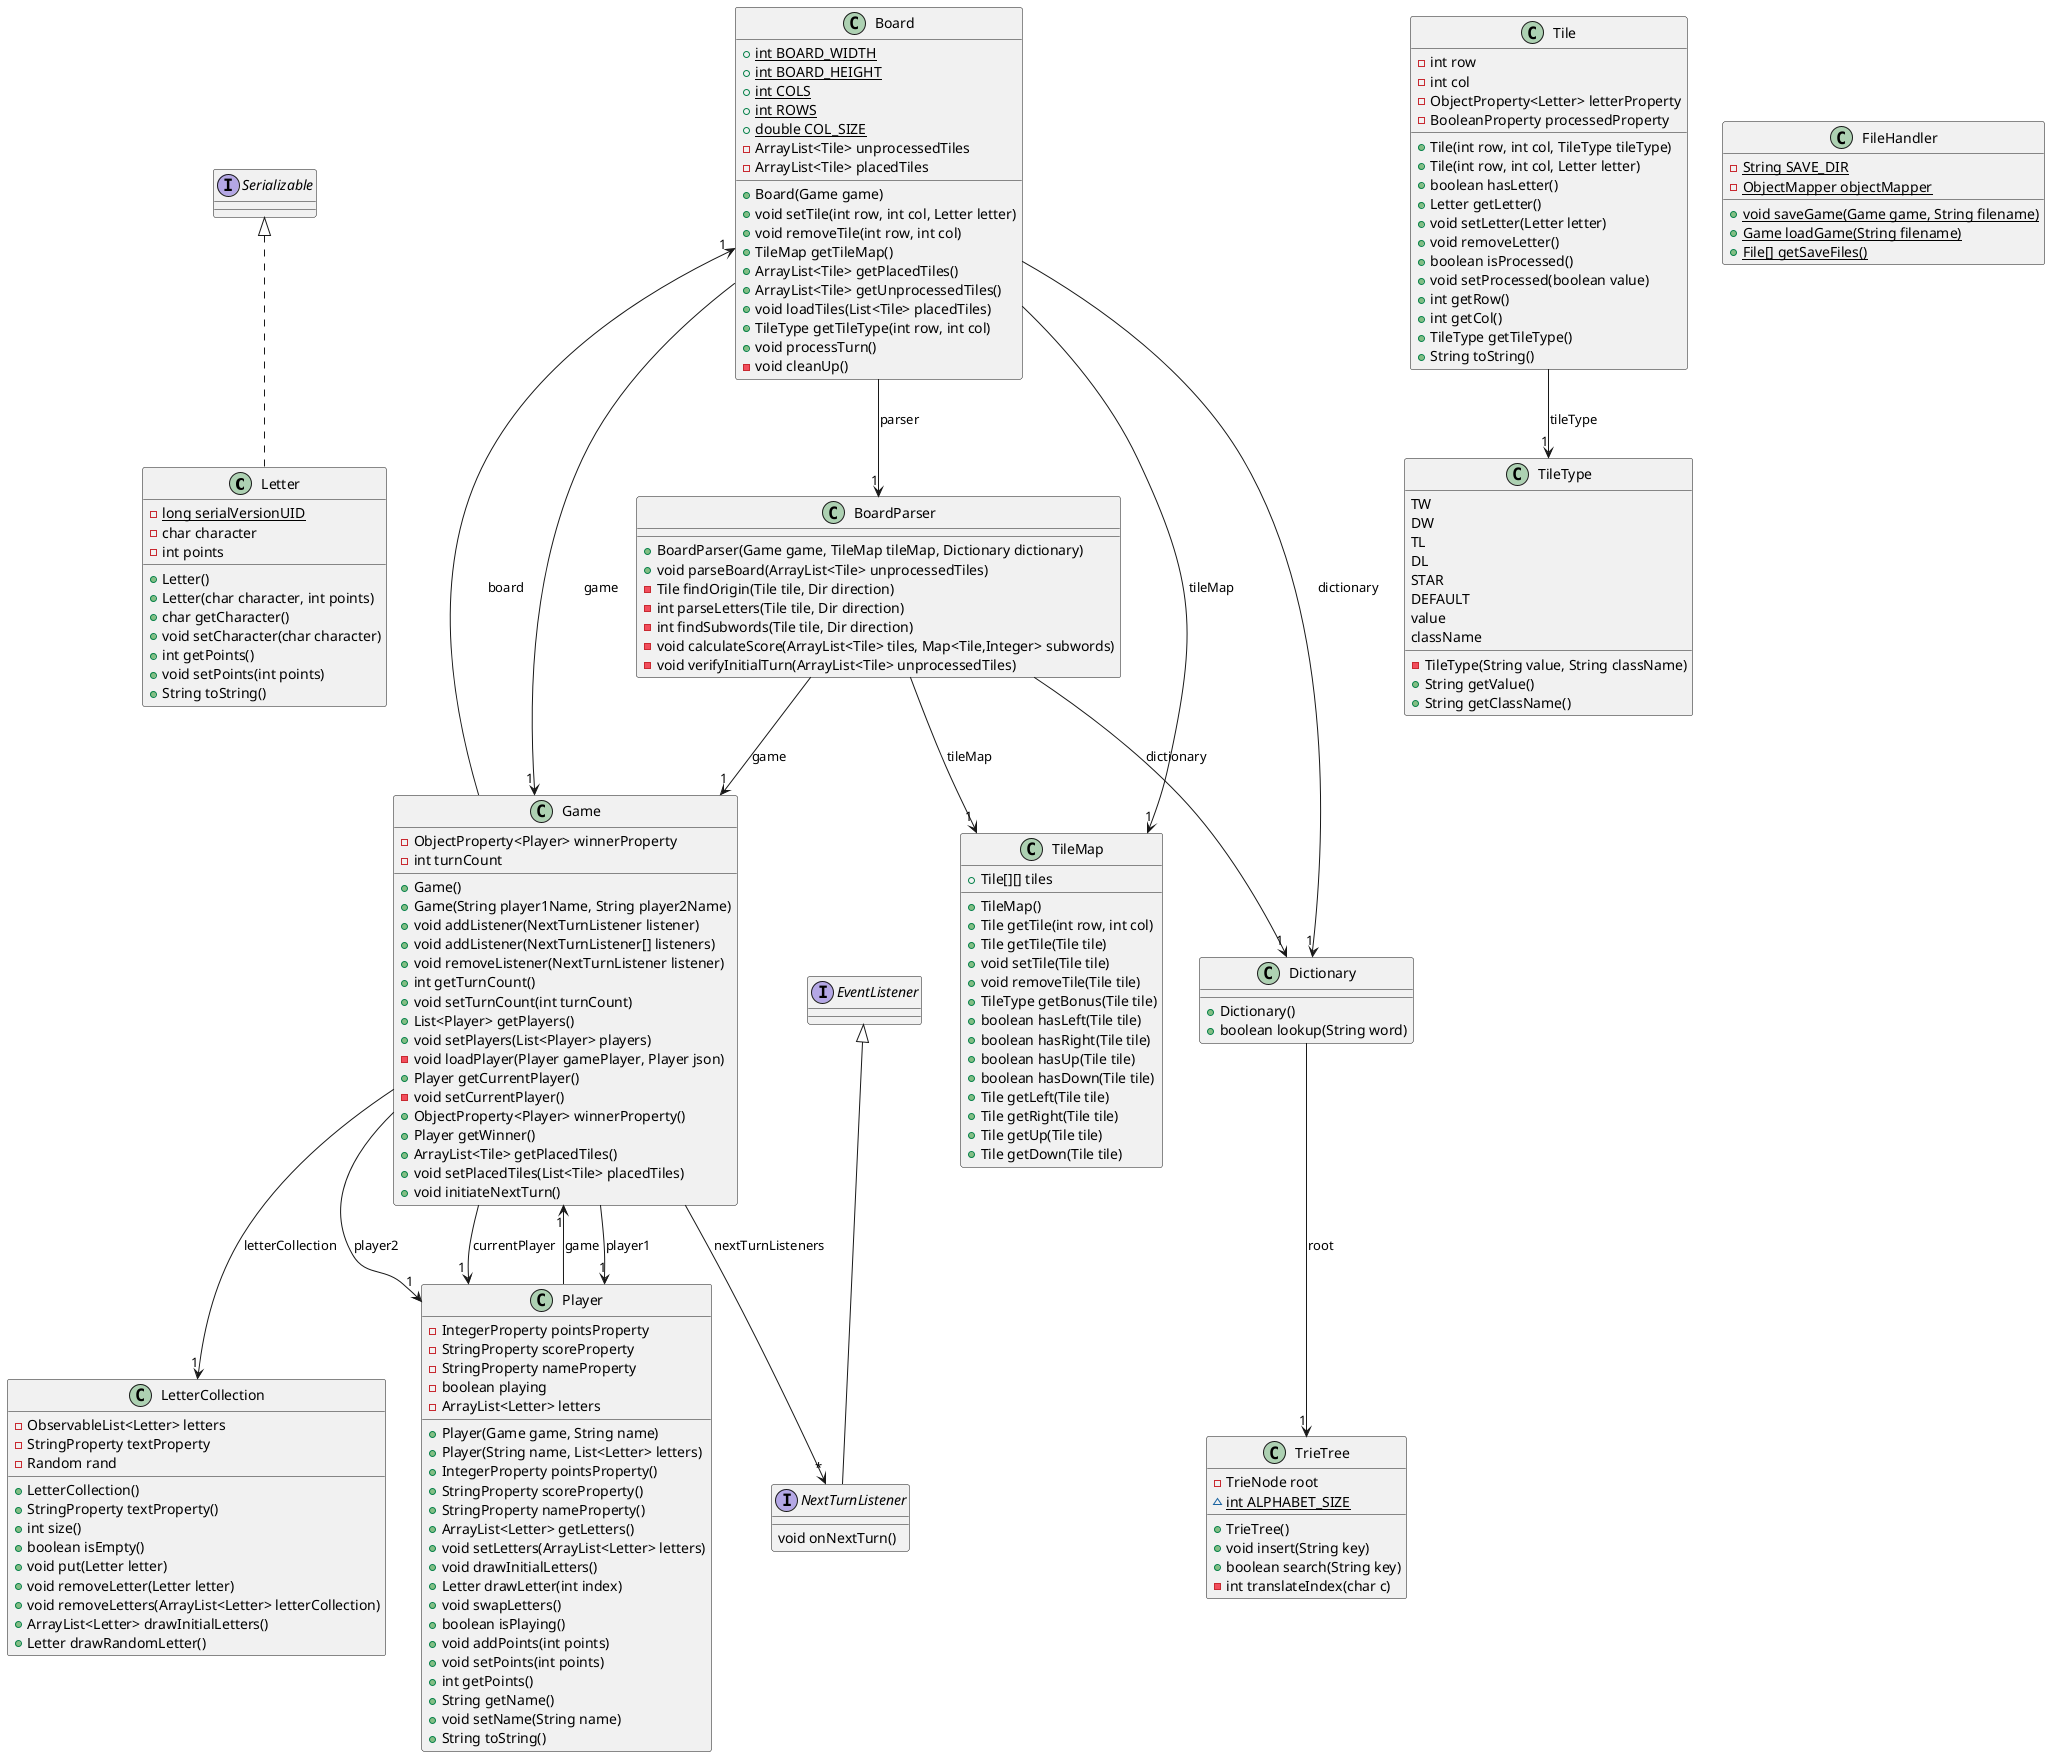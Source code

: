 @startuml
class Letter [[java:spellit.core.models.Letter]] {
	-{static}long serialVersionUID
	-char character
	-int points
	+Letter()
	+Letter(char character, int points)
	+char getCharacter()
	+void setCharacter(char character)
	+int getPoints()
	+void setPoints(int points)
	+String toString()
}
interface Serializable [[java:java.io.Serializable]] {
}
Serializable <|.. Letter
class Board [[java:spellit.core.models.Board]] {
	+{static}int BOARD_WIDTH
	+{static}int BOARD_HEIGHT
	+{static}int COLS
	+{static}int ROWS
	+{static}double COL_SIZE
	-ArrayList<Tile> unprocessedTiles
	-ArrayList<Tile> placedTiles
	+Board(Game game)
	+void setTile(int row, int col, Letter letter)
	+void removeTile(int row, int col)
	+TileMap getTileMap()
	+ArrayList<Tile> getPlacedTiles()
	+ArrayList<Tile> getUnprocessedTiles()
	+void loadTiles(List<Tile> placedTiles)
	+TileType getTileType(int row, int col)
	+void processTurn()
	-void cleanUp()
}
class Game [[java:spellit.core.models.Game]] {
}
Board --> "1" Game : game
class TileMap [[java:spellit.core.models.TileMap]] {
}
Board --> "1" TileMap : tileMap
class Dictionary [[java:spellit.core.models.Dictionary]] {
}
Board --> "1" Dictionary : dictionary
class BoardParser [[java:spellit.core.utils.BoardParser]] {
}
Board --> "1" BoardParser : parser
class Tile [[java:spellit.core.models.Tile]] {
	-int row
	-int col
	-ObjectProperty<Letter> letterProperty
	-BooleanProperty processedProperty
	+Tile(int row, int col, TileType tileType)
	+Tile(int row, int col, Letter letter)
	+boolean hasLetter()
	+Letter getLetter()
	+void setLetter(Letter letter)
	+void removeLetter()
	+boolean isProcessed()
	+void setProcessed(boolean value)
	+int getRow()
	+int getCol()
	+TileType getTileType()
	+String toString()
}
class TileType [[java:spellit.core.models.TileType]] {
}
Tile --> "1" TileType : tileType
class BoardParser [[java:spellit.core.utils.BoardParser]] {
	+BoardParser(Game game, TileMap tileMap, Dictionary dictionary)
	+void parseBoard(ArrayList<Tile> unprocessedTiles)
	-Tile findOrigin(Tile tile, Dir direction)
	-int parseLetters(Tile tile, Dir direction)
	-int findSubwords(Tile tile, Dir direction)
	-void calculateScore(ArrayList<Tile> tiles, Map<Tile,Integer> subwords)
	-void verifyInitialTurn(ArrayList<Tile> unprocessedTiles)
}
class Game [[java:spellit.core.models.Game]] {
}
BoardParser --> "1" Game : game
class TileMap [[java:spellit.core.models.TileMap]] {
}
BoardParser --> "1" TileMap : tileMap
class Dictionary [[java:spellit.core.models.Dictionary]] {
}
BoardParser --> "1" Dictionary : dictionary
class Player [[java:spellit.core.models.Player]] {
	-IntegerProperty pointsProperty
	-StringProperty scoreProperty
	-StringProperty nameProperty
	-boolean playing
	-ArrayList<Letter> letters
	+Player(Game game, String name)
	+Player(String name, List<Letter> letters)
	+IntegerProperty pointsProperty()
	+StringProperty scoreProperty()
	+StringProperty nameProperty()
	+ArrayList<Letter> getLetters()
	+void setLetters(ArrayList<Letter> letters)
	+void drawInitialLetters()
	+Letter drawLetter(int index)
	+void swapLetters()
	+boolean isPlaying()
	+void addPoints(int points)
	+void setPoints(int points)
	+int getPoints()
	+String getName()
	+void setName(String name)
	+String toString()
}
class Game [[java:spellit.core.models.Game]] {
}
Player --> "1" Game : game
class Game [[java:spellit.core.models.Game]] {
	-ObjectProperty<Player> winnerProperty
	-int turnCount
	+Game()
	+Game(String player1Name, String player2Name)
	+void addListener(NextTurnListener listener)
	+void addListener(NextTurnListener[] listeners)
	+void removeListener(NextTurnListener listener)
	+int getTurnCount()
	+void setTurnCount(int turnCount)
	+List<Player> getPlayers()
	+void setPlayers(List<Player> players)
	-void loadPlayer(Player gamePlayer, Player json)
	+Player getCurrentPlayer()
	-void setCurrentPlayer()
	+ObjectProperty<Player> winnerProperty()
	+Player getWinner()
	+ArrayList<Tile> getPlacedTiles()
	+void setPlacedTiles(List<Tile> placedTiles)
	+void initiateNextTurn()
}
class Board [[java:spellit.core.models.Board]] {
}
Game --> "1" Board : board
class LetterCollection [[java:spellit.core.models.LetterCollection]] {
}
Game --> "1" LetterCollection : letterCollection
class Player [[java:spellit.core.models.Player]] {
}
Game --> "1" Player : player1
class Player [[java:spellit.core.models.Player]] {
}
Game --> "1" Player : player2
class Player [[java:spellit.core.models.Player]] {
}
Game --> "1" Player : currentPlayer
class NextTurnListener [[java:spellit.core.events.NextTurnListener]] {
}
Game --> "*" NextTurnListener : nextTurnListeners
enum TileType [[java:spellit.core.models.TileType]] {
	TW
	DW
	TL
	DL
	STAR
	DEFAULT
	value
	className
	-TileType(String value, String className)
	+String getValue()
	+String getClassName()
}
class FileHandler [[java:spellit.core.persistence.FileHandler]] {
	-{static}String SAVE_DIR
	-{static}ObjectMapper objectMapper
	+{static}void saveGame(Game game, String filename)
	+{static}Game loadGame(String filename)
	+{static}File[] getSaveFiles()
}
class Letter [[java:spellit.core.models.Letter]] {
}
class TileMap [[java:spellit.core.models.TileMap]] {
	+Tile[][] tiles
	+TileMap()
	+Tile getTile(int row, int col)
	+Tile getTile(Tile tile)
	+void setTile(Tile tile)
	+void removeTile(Tile tile)
	+TileType getBonus(Tile tile)
	+boolean hasLeft(Tile tile)
	+boolean hasRight(Tile tile)
	+boolean hasUp(Tile tile)
	+boolean hasDown(Tile tile)
	+Tile getLeft(Tile tile)
	+Tile getRight(Tile tile)
	+Tile getUp(Tile tile)
	+Tile getDown(Tile tile)
}
class TrieTree [[java:spellit.core.utils.TrieTree]] {
	-TrieNode root
	~{static}int ALPHABET_SIZE
	+TrieTree()
	+void insert(String key)
	+boolean search(String key)
	-int translateIndex(char c)
}
class TileType [[java:spellit.core.models.TileType]] {
}
interface NextTurnListener [[java:spellit.core.events.NextTurnListener]] {
	void onNextTurn()
}
interface EventListener [[java:java.util.EventListener]] {
}
EventListener <|-- NextTurnListener
class LetterCollection [[java:spellit.core.models.LetterCollection]] {
	-ObservableList<Letter> letters
	-StringProperty textProperty
	-Random rand
	+LetterCollection()
	+StringProperty textProperty()
	+int size()
	+boolean isEmpty()
	+void put(Letter letter)
	+void removeLetter(Letter letter)
	+void removeLetters(ArrayList<Letter> letterCollection)
	+ArrayList<Letter> drawInitialLetters()
	+Letter drawRandomLetter()
}
interface NextTurnListener [[java:spellit.core.events.NextTurnListener]] {
}
class Dictionary [[java:spellit.core.models.Dictionary]] {
	+Dictionary()
	+boolean lookup(String word)
}
class TrieTree [[java:spellit.core.utils.TrieTree]] {
}
Dictionary --> "1" TrieTree : root
@enduml